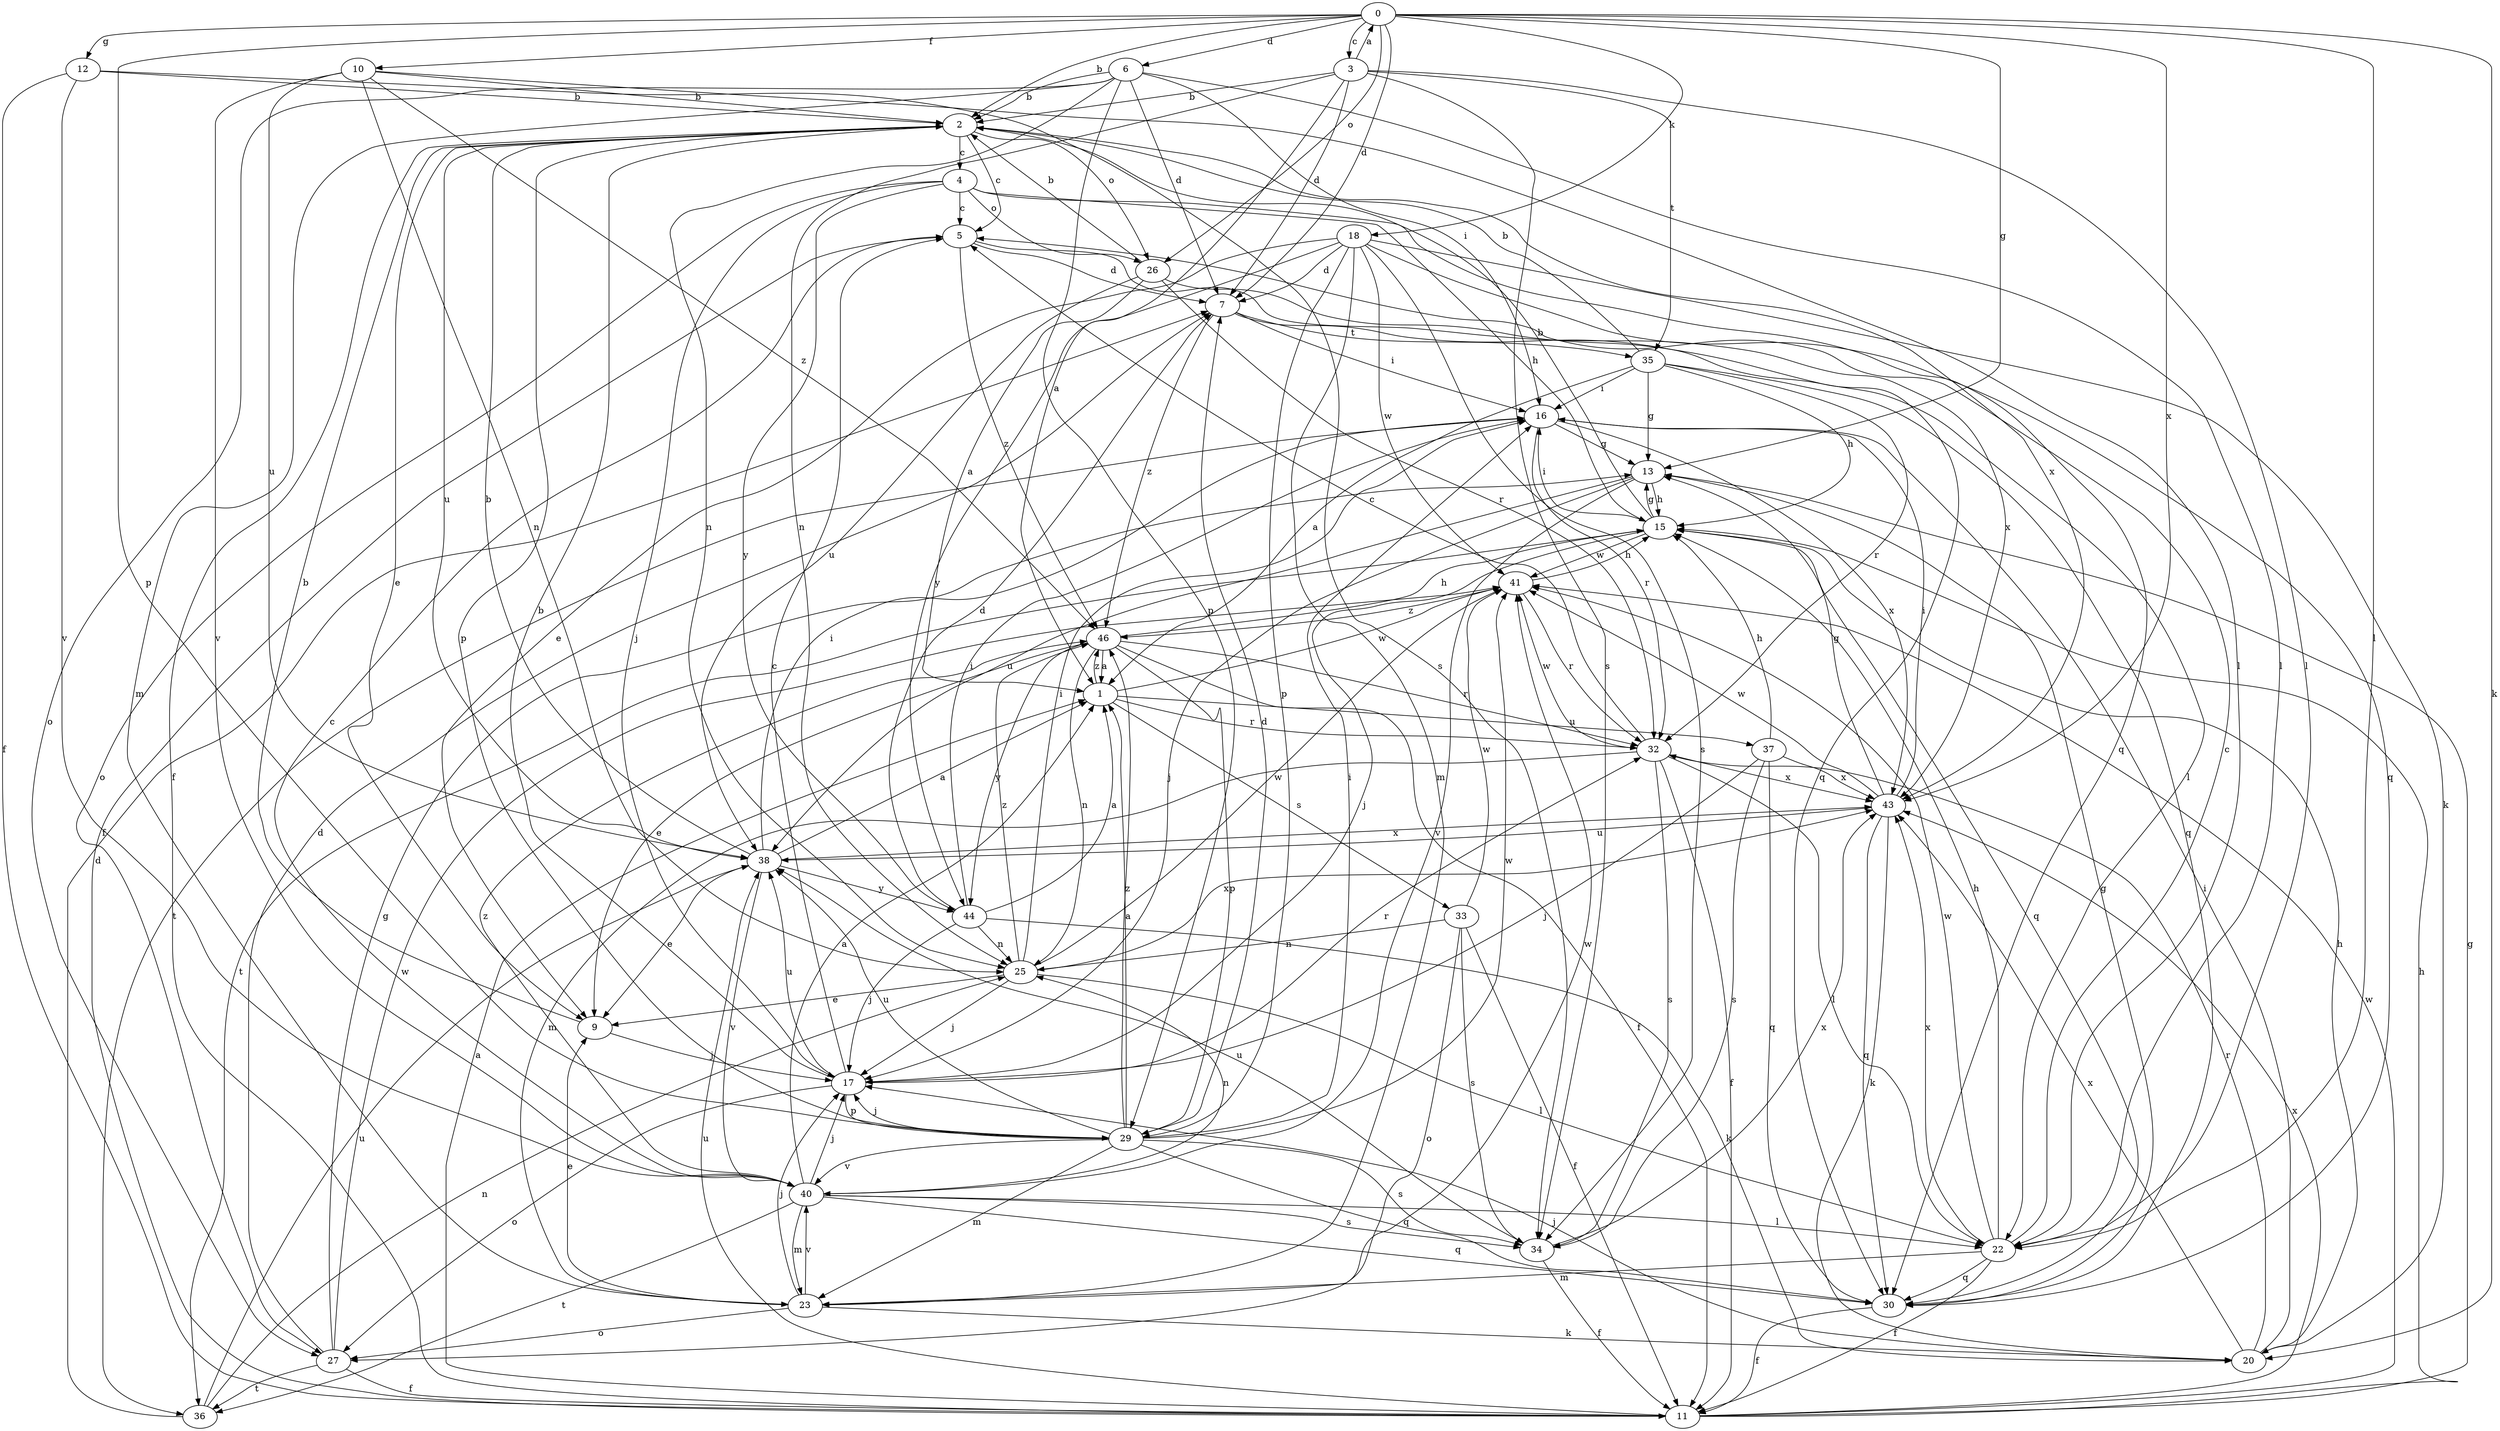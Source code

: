 strict digraph  {
0;
1;
2;
3;
4;
5;
6;
7;
9;
10;
11;
12;
13;
15;
16;
17;
18;
20;
22;
23;
25;
26;
27;
29;
30;
32;
33;
34;
35;
36;
37;
38;
40;
41;
43;
44;
46;
0 -> 2  [label=b];
0 -> 3  [label=c];
0 -> 6  [label=d];
0 -> 7  [label=d];
0 -> 10  [label=f];
0 -> 12  [label=g];
0 -> 13  [label=g];
0 -> 18  [label=k];
0 -> 20  [label=k];
0 -> 22  [label=l];
0 -> 26  [label=o];
0 -> 29  [label=p];
0 -> 43  [label=x];
1 -> 32  [label=r];
1 -> 33  [label=s];
1 -> 37  [label=u];
1 -> 41  [label=w];
1 -> 46  [label=z];
2 -> 4  [label=c];
2 -> 5  [label=c];
2 -> 9  [label=e];
2 -> 11  [label=f];
2 -> 26  [label=o];
2 -> 29  [label=p];
2 -> 38  [label=u];
2 -> 43  [label=x];
3 -> 0  [label=a];
3 -> 1  [label=a];
3 -> 2  [label=b];
3 -> 7  [label=d];
3 -> 22  [label=l];
3 -> 25  [label=n];
3 -> 34  [label=s];
3 -> 35  [label=t];
4 -> 5  [label=c];
4 -> 15  [label=h];
4 -> 17  [label=j];
4 -> 26  [label=o];
4 -> 27  [label=o];
4 -> 30  [label=q];
4 -> 44  [label=y];
5 -> 7  [label=d];
5 -> 11  [label=f];
5 -> 43  [label=x];
5 -> 46  [label=z];
6 -> 2  [label=b];
6 -> 7  [label=d];
6 -> 16  [label=i];
6 -> 22  [label=l];
6 -> 23  [label=m];
6 -> 25  [label=n];
6 -> 27  [label=o];
6 -> 29  [label=p];
7 -> 16  [label=i];
7 -> 22  [label=l];
7 -> 35  [label=t];
7 -> 46  [label=z];
9 -> 2  [label=b];
9 -> 17  [label=j];
10 -> 2  [label=b];
10 -> 22  [label=l];
10 -> 25  [label=n];
10 -> 38  [label=u];
10 -> 40  [label=v];
10 -> 46  [label=z];
11 -> 1  [label=a];
11 -> 13  [label=g];
11 -> 15  [label=h];
11 -> 38  [label=u];
11 -> 41  [label=w];
11 -> 43  [label=x];
12 -> 2  [label=b];
12 -> 11  [label=f];
12 -> 34  [label=s];
12 -> 40  [label=v];
13 -> 15  [label=h];
13 -> 17  [label=j];
13 -> 38  [label=u];
13 -> 40  [label=v];
15 -> 2  [label=b];
15 -> 13  [label=g];
15 -> 16  [label=i];
15 -> 17  [label=j];
15 -> 30  [label=q];
15 -> 36  [label=t];
15 -> 41  [label=w];
16 -> 13  [label=g];
16 -> 32  [label=r];
16 -> 36  [label=t];
16 -> 43  [label=x];
17 -> 2  [label=b];
17 -> 5  [label=c];
17 -> 27  [label=o];
17 -> 29  [label=p];
17 -> 32  [label=r];
17 -> 38  [label=u];
18 -> 7  [label=d];
18 -> 9  [label=e];
18 -> 20  [label=k];
18 -> 23  [label=m];
18 -> 29  [label=p];
18 -> 30  [label=q];
18 -> 34  [label=s];
18 -> 41  [label=w];
18 -> 44  [label=y];
20 -> 15  [label=h];
20 -> 16  [label=i];
20 -> 17  [label=j];
20 -> 32  [label=r];
20 -> 43  [label=x];
22 -> 5  [label=c];
22 -> 11  [label=f];
22 -> 15  [label=h];
22 -> 23  [label=m];
22 -> 30  [label=q];
22 -> 41  [label=w];
22 -> 43  [label=x];
23 -> 9  [label=e];
23 -> 17  [label=j];
23 -> 20  [label=k];
23 -> 27  [label=o];
23 -> 40  [label=v];
23 -> 41  [label=w];
25 -> 9  [label=e];
25 -> 16  [label=i];
25 -> 17  [label=j];
25 -> 22  [label=l];
25 -> 41  [label=w];
25 -> 43  [label=x];
25 -> 46  [label=z];
26 -> 1  [label=a];
26 -> 2  [label=b];
26 -> 30  [label=q];
26 -> 32  [label=r];
26 -> 38  [label=u];
27 -> 7  [label=d];
27 -> 11  [label=f];
27 -> 13  [label=g];
27 -> 36  [label=t];
27 -> 41  [label=w];
29 -> 1  [label=a];
29 -> 7  [label=d];
29 -> 16  [label=i];
29 -> 17  [label=j];
29 -> 23  [label=m];
29 -> 30  [label=q];
29 -> 34  [label=s];
29 -> 38  [label=u];
29 -> 40  [label=v];
29 -> 41  [label=w];
29 -> 46  [label=z];
30 -> 11  [label=f];
30 -> 13  [label=g];
32 -> 5  [label=c];
32 -> 11  [label=f];
32 -> 22  [label=l];
32 -> 23  [label=m];
32 -> 34  [label=s];
32 -> 41  [label=w];
32 -> 43  [label=x];
33 -> 11  [label=f];
33 -> 25  [label=n];
33 -> 27  [label=o];
33 -> 34  [label=s];
33 -> 41  [label=w];
34 -> 11  [label=f];
34 -> 38  [label=u];
34 -> 43  [label=x];
35 -> 1  [label=a];
35 -> 2  [label=b];
35 -> 13  [label=g];
35 -> 15  [label=h];
35 -> 16  [label=i];
35 -> 30  [label=q];
35 -> 32  [label=r];
36 -> 7  [label=d];
36 -> 25  [label=n];
36 -> 38  [label=u];
37 -> 15  [label=h];
37 -> 17  [label=j];
37 -> 30  [label=q];
37 -> 34  [label=s];
37 -> 43  [label=x];
38 -> 1  [label=a];
38 -> 2  [label=b];
38 -> 9  [label=e];
38 -> 16  [label=i];
38 -> 40  [label=v];
38 -> 43  [label=x];
38 -> 44  [label=y];
40 -> 1  [label=a];
40 -> 5  [label=c];
40 -> 17  [label=j];
40 -> 22  [label=l];
40 -> 23  [label=m];
40 -> 25  [label=n];
40 -> 30  [label=q];
40 -> 34  [label=s];
40 -> 36  [label=t];
40 -> 46  [label=z];
41 -> 15  [label=h];
41 -> 32  [label=r];
41 -> 46  [label=z];
43 -> 13  [label=g];
43 -> 16  [label=i];
43 -> 20  [label=k];
43 -> 30  [label=q];
43 -> 38  [label=u];
43 -> 41  [label=w];
44 -> 1  [label=a];
44 -> 7  [label=d];
44 -> 16  [label=i];
44 -> 17  [label=j];
44 -> 20  [label=k];
44 -> 25  [label=n];
46 -> 1  [label=a];
46 -> 9  [label=e];
46 -> 11  [label=f];
46 -> 15  [label=h];
46 -> 25  [label=n];
46 -> 29  [label=p];
46 -> 32  [label=r];
46 -> 44  [label=y];
}
